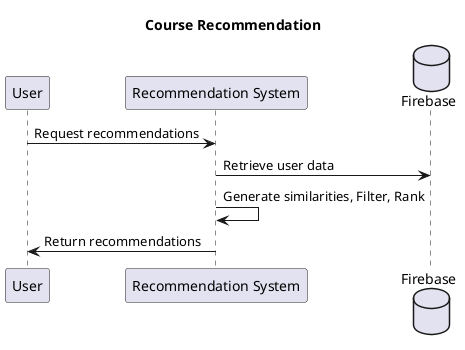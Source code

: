 @startuml
title Course Recommendation

participant "User" as User
participant "Recommendation System" as RS
database "Firebase" as FirebaseDB

User -> RS : Request recommendations
RS -> FirebaseDB : Retrieve user data
RS -> RS : Generate similarities, Filter, Rank
RS -> User : Return recommendations
@enduml